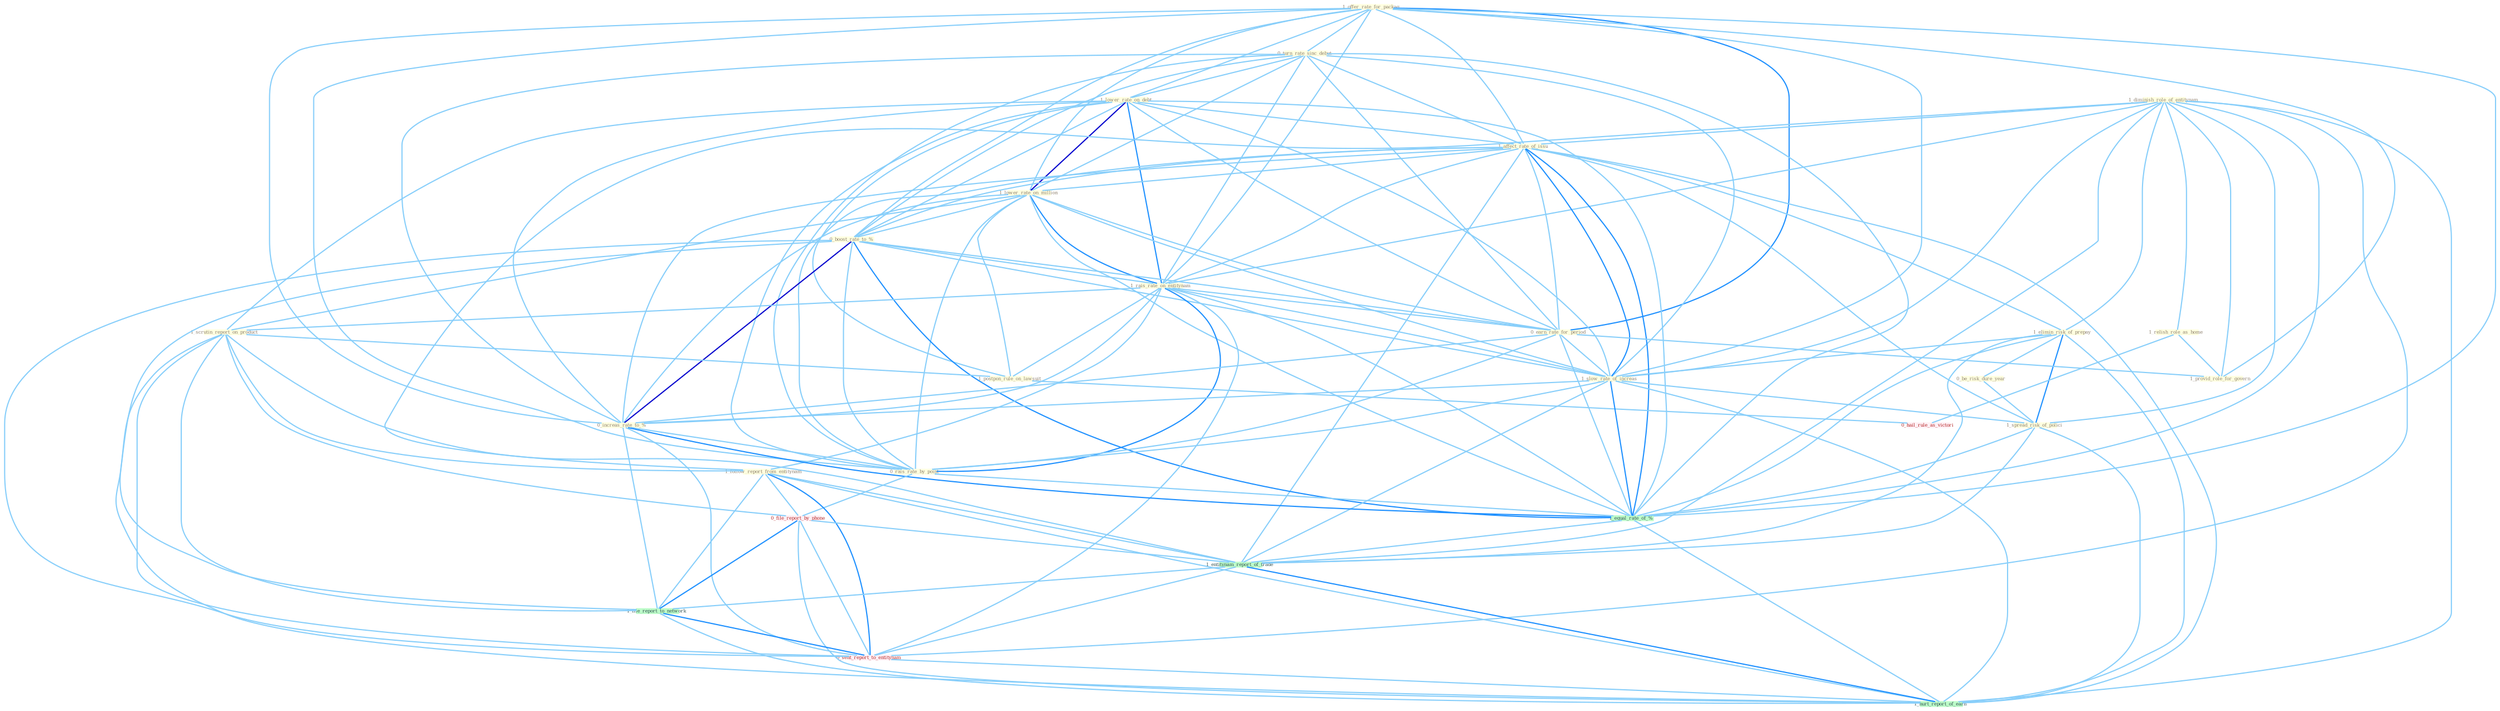 Graph G{ 
    node
    [shape=polygon,style=filled,width=.5,height=.06,color="#BDFCC9",fixedsize=true,fontsize=4,
    fontcolor="#2f4f4f"];
    {node
    [color="#ffffe0", fontcolor="#8b7d6b"] "1_offer_rate_for_packag " "0_turn_rate_sinc_debut " "1_lower_rate_on_debt " "1_diminish_role_of_entitynam " "1_affect_rate_of_issu " "1_lower_rate_on_million " "0_boost_rate_to_% " "1_elimin_risk_of_prepay " "1_rais_rate_on_entitynam " "1_relish_role_as_home " "0_be_risk_dure_year " "1_scrutin_report_on_product " "0_earn_rate_for_period " "1_postpon_rule_on_lawsuit " "1_slow_rate_of_increas " "1_provid_role_for_govern " "0_increas_rate_to_% " "1_spread_risk_of_polici " "0_rais_rate_by_point " "1_follow_report_from_entitynam "}
{node [color="#fff0f5", fontcolor="#b22222"] "0_file_report_by_phone " "0_hail_rule_as_victori " "0_sent_report_to_entitynam "}
edge [color="#B0E2FF"];

	"1_offer_rate_for_packag " -- "0_turn_rate_sinc_debut " [w="1", color="#87cefa" ];
	"1_offer_rate_for_packag " -- "1_lower_rate_on_debt " [w="1", color="#87cefa" ];
	"1_offer_rate_for_packag " -- "1_affect_rate_of_issu " [w="1", color="#87cefa" ];
	"1_offer_rate_for_packag " -- "1_lower_rate_on_million " [w="1", color="#87cefa" ];
	"1_offer_rate_for_packag " -- "0_boost_rate_to_% " [w="1", color="#87cefa" ];
	"1_offer_rate_for_packag " -- "1_rais_rate_on_entitynam " [w="1", color="#87cefa" ];
	"1_offer_rate_for_packag " -- "0_earn_rate_for_period " [w="2", color="#1e90ff" , len=0.8];
	"1_offer_rate_for_packag " -- "1_slow_rate_of_increas " [w="1", color="#87cefa" ];
	"1_offer_rate_for_packag " -- "1_provid_role_for_govern " [w="1", color="#87cefa" ];
	"1_offer_rate_for_packag " -- "0_increas_rate_to_% " [w="1", color="#87cefa" ];
	"1_offer_rate_for_packag " -- "0_rais_rate_by_point " [w="1", color="#87cefa" ];
	"1_offer_rate_for_packag " -- "1_equal_rate_of_% " [w="1", color="#87cefa" ];
	"0_turn_rate_sinc_debut " -- "1_lower_rate_on_debt " [w="1", color="#87cefa" ];
	"0_turn_rate_sinc_debut " -- "1_affect_rate_of_issu " [w="1", color="#87cefa" ];
	"0_turn_rate_sinc_debut " -- "1_lower_rate_on_million " [w="1", color="#87cefa" ];
	"0_turn_rate_sinc_debut " -- "0_boost_rate_to_% " [w="1", color="#87cefa" ];
	"0_turn_rate_sinc_debut " -- "1_rais_rate_on_entitynam " [w="1", color="#87cefa" ];
	"0_turn_rate_sinc_debut " -- "0_earn_rate_for_period " [w="1", color="#87cefa" ];
	"0_turn_rate_sinc_debut " -- "1_slow_rate_of_increas " [w="1", color="#87cefa" ];
	"0_turn_rate_sinc_debut " -- "0_increas_rate_to_% " [w="1", color="#87cefa" ];
	"0_turn_rate_sinc_debut " -- "0_rais_rate_by_point " [w="1", color="#87cefa" ];
	"0_turn_rate_sinc_debut " -- "1_equal_rate_of_% " [w="1", color="#87cefa" ];
	"1_lower_rate_on_debt " -- "1_affect_rate_of_issu " [w="1", color="#87cefa" ];
	"1_lower_rate_on_debt " -- "1_lower_rate_on_million " [w="3", color="#0000cd" , len=0.6];
	"1_lower_rate_on_debt " -- "0_boost_rate_to_% " [w="1", color="#87cefa" ];
	"1_lower_rate_on_debt " -- "1_rais_rate_on_entitynam " [w="2", color="#1e90ff" , len=0.8];
	"1_lower_rate_on_debt " -- "1_scrutin_report_on_product " [w="1", color="#87cefa" ];
	"1_lower_rate_on_debt " -- "0_earn_rate_for_period " [w="1", color="#87cefa" ];
	"1_lower_rate_on_debt " -- "1_postpon_rule_on_lawsuit " [w="1", color="#87cefa" ];
	"1_lower_rate_on_debt " -- "1_slow_rate_of_increas " [w="1", color="#87cefa" ];
	"1_lower_rate_on_debt " -- "0_increas_rate_to_% " [w="1", color="#87cefa" ];
	"1_lower_rate_on_debt " -- "0_rais_rate_by_point " [w="1", color="#87cefa" ];
	"1_lower_rate_on_debt " -- "1_equal_rate_of_% " [w="1", color="#87cefa" ];
	"1_diminish_role_of_entitynam " -- "1_affect_rate_of_issu " [w="1", color="#87cefa" ];
	"1_diminish_role_of_entitynam " -- "1_elimin_risk_of_prepay " [w="1", color="#87cefa" ];
	"1_diminish_role_of_entitynam " -- "1_rais_rate_on_entitynam " [w="1", color="#87cefa" ];
	"1_diminish_role_of_entitynam " -- "1_relish_role_as_home " [w="1", color="#87cefa" ];
	"1_diminish_role_of_entitynam " -- "1_slow_rate_of_increas " [w="1", color="#87cefa" ];
	"1_diminish_role_of_entitynam " -- "1_provid_role_for_govern " [w="1", color="#87cefa" ];
	"1_diminish_role_of_entitynam " -- "1_spread_risk_of_polici " [w="1", color="#87cefa" ];
	"1_diminish_role_of_entitynam " -- "1_follow_report_from_entitynam " [w="1", color="#87cefa" ];
	"1_diminish_role_of_entitynam " -- "1_equal_rate_of_% " [w="1", color="#87cefa" ];
	"1_diminish_role_of_entitynam " -- "1_entitynam_report_of_trade " [w="1", color="#87cefa" ];
	"1_diminish_role_of_entitynam " -- "0_sent_report_to_entitynam " [w="1", color="#87cefa" ];
	"1_diminish_role_of_entitynam " -- "1_hurt_report_of_earn " [w="1", color="#87cefa" ];
	"1_affect_rate_of_issu " -- "1_lower_rate_on_million " [w="1", color="#87cefa" ];
	"1_affect_rate_of_issu " -- "0_boost_rate_to_% " [w="1", color="#87cefa" ];
	"1_affect_rate_of_issu " -- "1_elimin_risk_of_prepay " [w="1", color="#87cefa" ];
	"1_affect_rate_of_issu " -- "1_rais_rate_on_entitynam " [w="1", color="#87cefa" ];
	"1_affect_rate_of_issu " -- "0_earn_rate_for_period " [w="1", color="#87cefa" ];
	"1_affect_rate_of_issu " -- "1_slow_rate_of_increas " [w="2", color="#1e90ff" , len=0.8];
	"1_affect_rate_of_issu " -- "0_increas_rate_to_% " [w="1", color="#87cefa" ];
	"1_affect_rate_of_issu " -- "1_spread_risk_of_polici " [w="1", color="#87cefa" ];
	"1_affect_rate_of_issu " -- "0_rais_rate_by_point " [w="1", color="#87cefa" ];
	"1_affect_rate_of_issu " -- "1_equal_rate_of_% " [w="2", color="#1e90ff" , len=0.8];
	"1_affect_rate_of_issu " -- "1_entitynam_report_of_trade " [w="1", color="#87cefa" ];
	"1_affect_rate_of_issu " -- "1_hurt_report_of_earn " [w="1", color="#87cefa" ];
	"1_lower_rate_on_million " -- "0_boost_rate_to_% " [w="1", color="#87cefa" ];
	"1_lower_rate_on_million " -- "1_rais_rate_on_entitynam " [w="2", color="#1e90ff" , len=0.8];
	"1_lower_rate_on_million " -- "1_scrutin_report_on_product " [w="1", color="#87cefa" ];
	"1_lower_rate_on_million " -- "0_earn_rate_for_period " [w="1", color="#87cefa" ];
	"1_lower_rate_on_million " -- "1_postpon_rule_on_lawsuit " [w="1", color="#87cefa" ];
	"1_lower_rate_on_million " -- "1_slow_rate_of_increas " [w="1", color="#87cefa" ];
	"1_lower_rate_on_million " -- "0_increas_rate_to_% " [w="1", color="#87cefa" ];
	"1_lower_rate_on_million " -- "0_rais_rate_by_point " [w="1", color="#87cefa" ];
	"1_lower_rate_on_million " -- "1_equal_rate_of_% " [w="1", color="#87cefa" ];
	"0_boost_rate_to_% " -- "1_rais_rate_on_entitynam " [w="1", color="#87cefa" ];
	"0_boost_rate_to_% " -- "0_earn_rate_for_period " [w="1", color="#87cefa" ];
	"0_boost_rate_to_% " -- "1_slow_rate_of_increas " [w="1", color="#87cefa" ];
	"0_boost_rate_to_% " -- "0_increas_rate_to_% " [w="3", color="#0000cd" , len=0.6];
	"0_boost_rate_to_% " -- "0_rais_rate_by_point " [w="1", color="#87cefa" ];
	"0_boost_rate_to_% " -- "1_equal_rate_of_% " [w="2", color="#1e90ff" , len=0.8];
	"0_boost_rate_to_% " -- "1_file_report_to_network " [w="1", color="#87cefa" ];
	"0_boost_rate_to_% " -- "0_sent_report_to_entitynam " [w="1", color="#87cefa" ];
	"1_elimin_risk_of_prepay " -- "0_be_risk_dure_year " [w="1", color="#87cefa" ];
	"1_elimin_risk_of_prepay " -- "1_slow_rate_of_increas " [w="1", color="#87cefa" ];
	"1_elimin_risk_of_prepay " -- "1_spread_risk_of_polici " [w="2", color="#1e90ff" , len=0.8];
	"1_elimin_risk_of_prepay " -- "1_equal_rate_of_% " [w="1", color="#87cefa" ];
	"1_elimin_risk_of_prepay " -- "1_entitynam_report_of_trade " [w="1", color="#87cefa" ];
	"1_elimin_risk_of_prepay " -- "1_hurt_report_of_earn " [w="1", color="#87cefa" ];
	"1_rais_rate_on_entitynam " -- "1_scrutin_report_on_product " [w="1", color="#87cefa" ];
	"1_rais_rate_on_entitynam " -- "0_earn_rate_for_period " [w="1", color="#87cefa" ];
	"1_rais_rate_on_entitynam " -- "1_postpon_rule_on_lawsuit " [w="1", color="#87cefa" ];
	"1_rais_rate_on_entitynam " -- "1_slow_rate_of_increas " [w="1", color="#87cefa" ];
	"1_rais_rate_on_entitynam " -- "0_increas_rate_to_% " [w="1", color="#87cefa" ];
	"1_rais_rate_on_entitynam " -- "0_rais_rate_by_point " [w="2", color="#1e90ff" , len=0.8];
	"1_rais_rate_on_entitynam " -- "1_follow_report_from_entitynam " [w="1", color="#87cefa" ];
	"1_rais_rate_on_entitynam " -- "1_equal_rate_of_% " [w="1", color="#87cefa" ];
	"1_rais_rate_on_entitynam " -- "0_sent_report_to_entitynam " [w="1", color="#87cefa" ];
	"1_relish_role_as_home " -- "1_provid_role_for_govern " [w="1", color="#87cefa" ];
	"1_relish_role_as_home " -- "0_hail_rule_as_victori " [w="1", color="#87cefa" ];
	"0_be_risk_dure_year " -- "1_spread_risk_of_polici " [w="1", color="#87cefa" ];
	"1_scrutin_report_on_product " -- "1_postpon_rule_on_lawsuit " [w="1", color="#87cefa" ];
	"1_scrutin_report_on_product " -- "1_follow_report_from_entitynam " [w="1", color="#87cefa" ];
	"1_scrutin_report_on_product " -- "0_file_report_by_phone " [w="1", color="#87cefa" ];
	"1_scrutin_report_on_product " -- "1_entitynam_report_of_trade " [w="1", color="#87cefa" ];
	"1_scrutin_report_on_product " -- "1_file_report_to_network " [w="1", color="#87cefa" ];
	"1_scrutin_report_on_product " -- "0_sent_report_to_entitynam " [w="1", color="#87cefa" ];
	"1_scrutin_report_on_product " -- "1_hurt_report_of_earn " [w="1", color="#87cefa" ];
	"0_earn_rate_for_period " -- "1_slow_rate_of_increas " [w="1", color="#87cefa" ];
	"0_earn_rate_for_period " -- "1_provid_role_for_govern " [w="1", color="#87cefa" ];
	"0_earn_rate_for_period " -- "0_increas_rate_to_% " [w="1", color="#87cefa" ];
	"0_earn_rate_for_period " -- "0_rais_rate_by_point " [w="1", color="#87cefa" ];
	"0_earn_rate_for_period " -- "1_equal_rate_of_% " [w="1", color="#87cefa" ];
	"1_postpon_rule_on_lawsuit " -- "0_hail_rule_as_victori " [w="1", color="#87cefa" ];
	"1_slow_rate_of_increas " -- "0_increas_rate_to_% " [w="1", color="#87cefa" ];
	"1_slow_rate_of_increas " -- "1_spread_risk_of_polici " [w="1", color="#87cefa" ];
	"1_slow_rate_of_increas " -- "0_rais_rate_by_point " [w="1", color="#87cefa" ];
	"1_slow_rate_of_increas " -- "1_equal_rate_of_% " [w="2", color="#1e90ff" , len=0.8];
	"1_slow_rate_of_increas " -- "1_entitynam_report_of_trade " [w="1", color="#87cefa" ];
	"1_slow_rate_of_increas " -- "1_hurt_report_of_earn " [w="1", color="#87cefa" ];
	"0_increas_rate_to_% " -- "0_rais_rate_by_point " [w="1", color="#87cefa" ];
	"0_increas_rate_to_% " -- "1_equal_rate_of_% " [w="2", color="#1e90ff" , len=0.8];
	"0_increas_rate_to_% " -- "1_file_report_to_network " [w="1", color="#87cefa" ];
	"0_increas_rate_to_% " -- "0_sent_report_to_entitynam " [w="1", color="#87cefa" ];
	"1_spread_risk_of_polici " -- "1_equal_rate_of_% " [w="1", color="#87cefa" ];
	"1_spread_risk_of_polici " -- "1_entitynam_report_of_trade " [w="1", color="#87cefa" ];
	"1_spread_risk_of_polici " -- "1_hurt_report_of_earn " [w="1", color="#87cefa" ];
	"0_rais_rate_by_point " -- "0_file_report_by_phone " [w="1", color="#87cefa" ];
	"0_rais_rate_by_point " -- "1_equal_rate_of_% " [w="1", color="#87cefa" ];
	"1_follow_report_from_entitynam " -- "0_file_report_by_phone " [w="1", color="#87cefa" ];
	"1_follow_report_from_entitynam " -- "1_entitynam_report_of_trade " [w="1", color="#87cefa" ];
	"1_follow_report_from_entitynam " -- "1_file_report_to_network " [w="1", color="#87cefa" ];
	"1_follow_report_from_entitynam " -- "0_sent_report_to_entitynam " [w="2", color="#1e90ff" , len=0.8];
	"1_follow_report_from_entitynam " -- "1_hurt_report_of_earn " [w="1", color="#87cefa" ];
	"0_file_report_by_phone " -- "1_entitynam_report_of_trade " [w="1", color="#87cefa" ];
	"0_file_report_by_phone " -- "1_file_report_to_network " [w="2", color="#1e90ff" , len=0.8];
	"0_file_report_by_phone " -- "0_sent_report_to_entitynam " [w="1", color="#87cefa" ];
	"0_file_report_by_phone " -- "1_hurt_report_of_earn " [w="1", color="#87cefa" ];
	"1_equal_rate_of_% " -- "1_entitynam_report_of_trade " [w="1", color="#87cefa" ];
	"1_equal_rate_of_% " -- "1_hurt_report_of_earn " [w="1", color="#87cefa" ];
	"1_entitynam_report_of_trade " -- "1_file_report_to_network " [w="1", color="#87cefa" ];
	"1_entitynam_report_of_trade " -- "0_sent_report_to_entitynam " [w="1", color="#87cefa" ];
	"1_entitynam_report_of_trade " -- "1_hurt_report_of_earn " [w="2", color="#1e90ff" , len=0.8];
	"1_file_report_to_network " -- "0_sent_report_to_entitynam " [w="2", color="#1e90ff" , len=0.8];
	"1_file_report_to_network " -- "1_hurt_report_of_earn " [w="1", color="#87cefa" ];
	"0_sent_report_to_entitynam " -- "1_hurt_report_of_earn " [w="1", color="#87cefa" ];
}